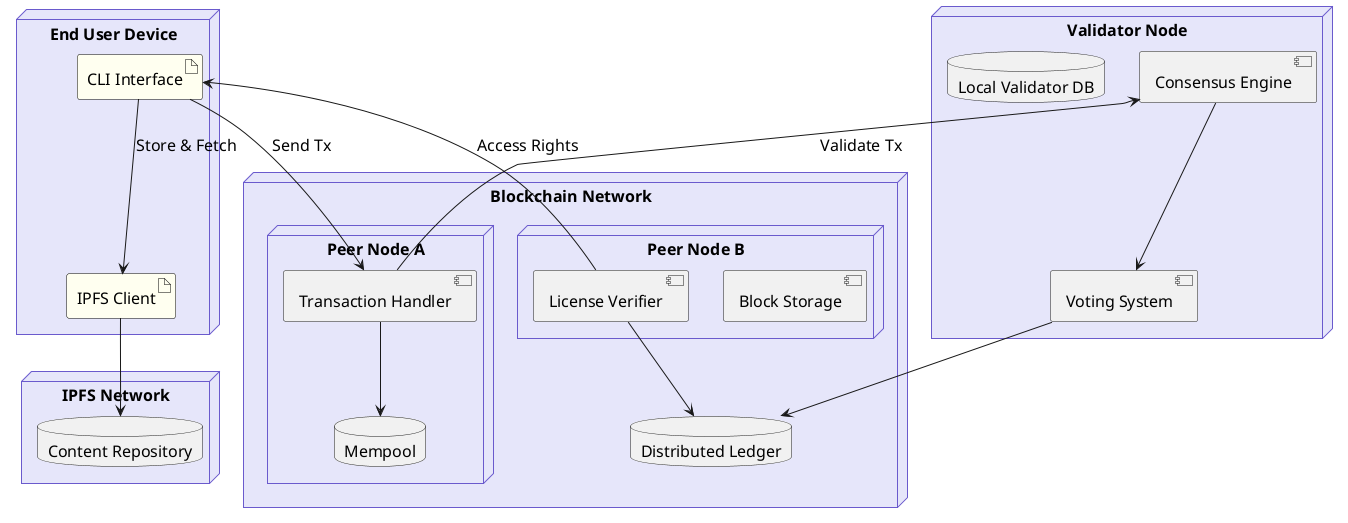 @startuml

skinparam defaultFontSize 16
skinparam componentStyle uml2
skinparam rectangle {
    BackgroundColor Cornsilk
    BorderColor GoldenRod
}
skinparam node {
    BackgroundColor Lavender
    BorderColor SlateBlue
}
skinparam artifact {
    BackgroundColor Ivory
    BorderColor Black
}

node "End User Device" {
    artifact "CLI Interface"
    artifact "IPFS Client"
}

node "Validator Node" {
    component "Consensus Engine"
    component "Voting System"
    database "Local Validator DB"
}

node "Blockchain Network" {
    node "Peer Node A" {
        component "Transaction Handler"
        database "Mempool"
    }

    node "Peer Node B" {
        component "Block Storage"
        component "License Verifier"
    }

    database "Distributed Ledger"
}

node "IPFS Network" {
    database "Content Repository"
}

' Relationships
"CLI Interface" --> "IPFS Client" : Store & Fetch
"IPFS Client" --> "Content Repository"
"CLI Interface" --> "Transaction Handler" : Send Tx
"Transaction Handler" --> "Mempool"
"Transaction Handler" --> "Consensus Engine" : Validate Tx
"Consensus Engine" --> "Voting System"
"Voting System" --> "Distributed Ledger"
"License Verifier" --> "Distributed Ledger"
"License Verifier" --> "CLI Interface" : Access Rights

@enduml
